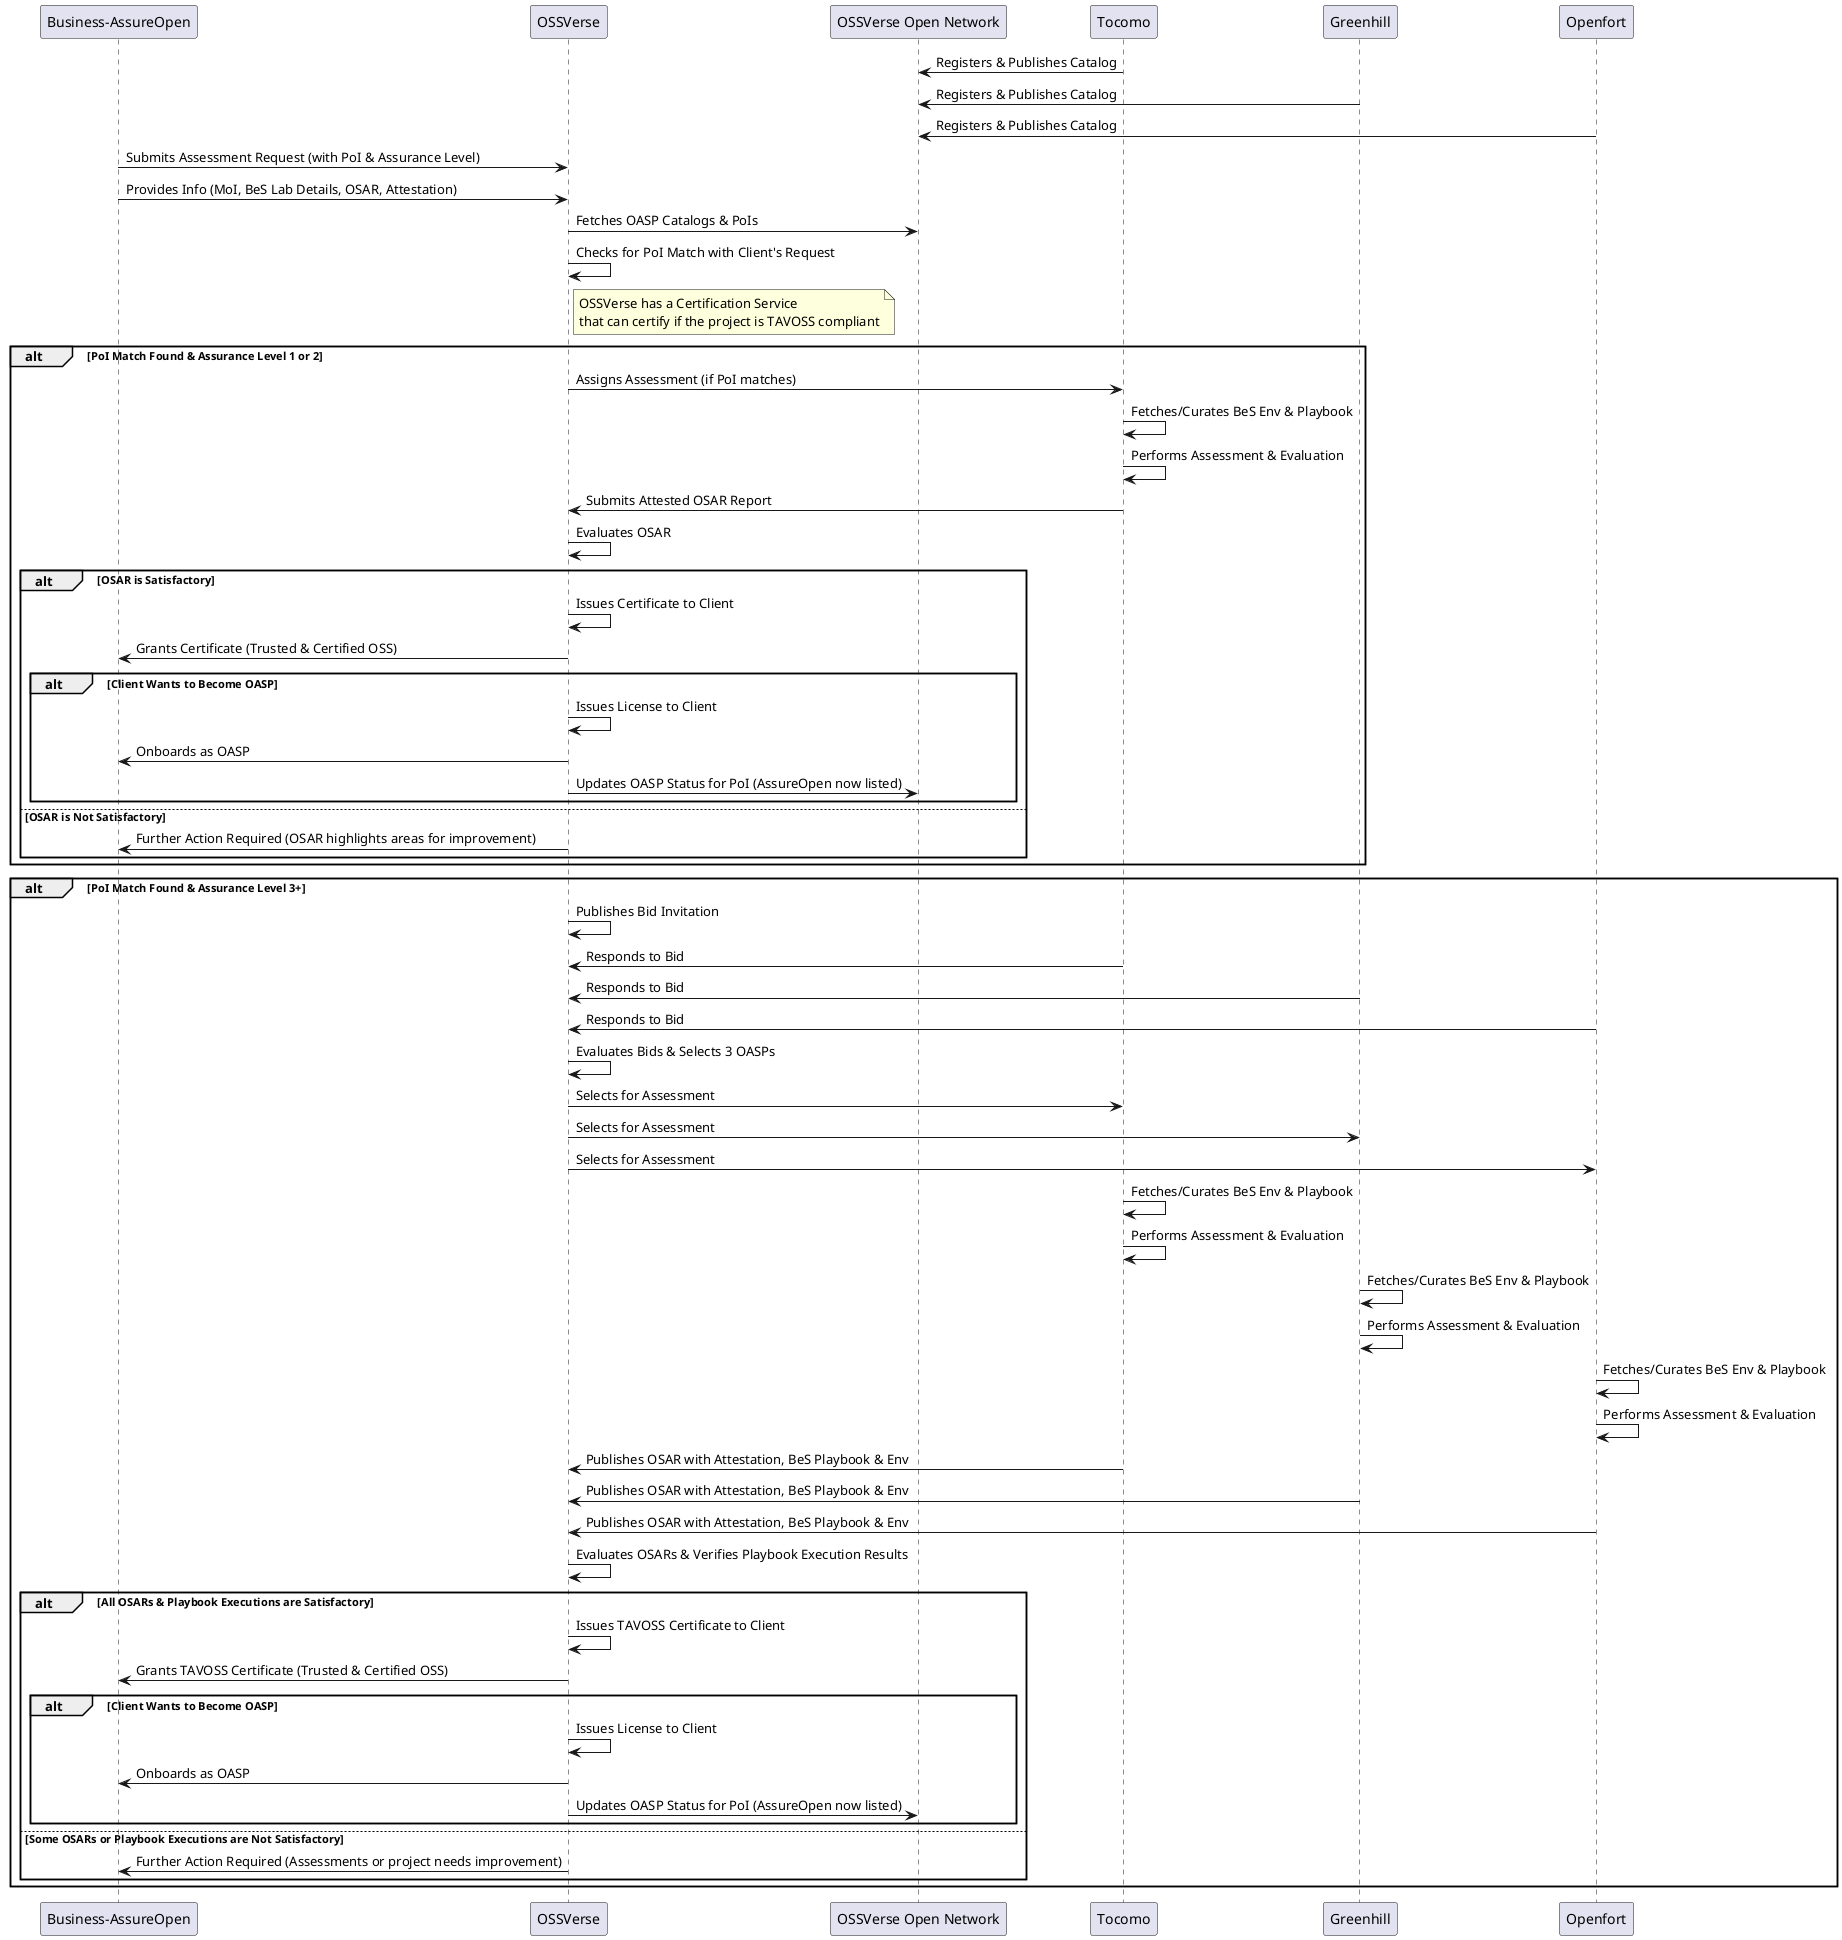 @startuml
participant "Business-AssureOpen" as Client
participant OSSVerse 
participant "OSSVerse Open Network" as Beckn
participant Tocomo
participant Greenhill
participant Openfort

Tocomo -> Beckn: Registers & Publishes Catalog
Greenhill -> Beckn: Registers & Publishes Catalog
Openfort -> Beckn: Registers & Publishes Catalog

Client -> OSSVerse: Submits Assessment Request (with PoI & Assurance Level)
Client -> OSSVerse: Provides Info (MoI, BeS Lab Details, OSAR, Attestation)
OSSVerse -> Beckn: Fetches OASP Catalogs & PoIs
OSSVerse -> OSSVerse: Checks for PoI Match with Client's Request

note right of OSSVerse: OSSVerse has a Certification Service\nthat can certify if the project is TAVOSS compliant

alt PoI Match Found & Assurance Level 1 or 2
    OSSVerse -> Tocomo: Assigns Assessment (if PoI matches)
    Tocomo -> Tocomo: Fetches/Curates BeS Env & Playbook
    Tocomo -> Tocomo: Performs Assessment & Evaluation
    Tocomo -> OSSVerse: Submits Attested OSAR Report
    OSSVerse -> OSSVerse: Evaluates OSAR
    alt OSAR is Satisfactory
        OSSVerse -> OSSVerse: Issues Certificate to Client
        OSSVerse -> Client: Grants Certificate (Trusted & Certified OSS)
        alt Client Wants to Become OASP
            OSSVerse -> OSSVerse: Issues License to Client
            OSSVerse -> Client: Onboards as OASP
            OSSVerse -> Beckn: Updates OASP Status for PoI (AssureOpen now listed)
        end 
    else OSAR is Not Satisfactory
        OSSVerse -> Client: Further Action Required (OSAR highlights areas for improvement)
    end
end

alt PoI Match Found & Assurance Level 3+
    OSSVerse -> OSSVerse: Publishes Bid Invitation
    Tocomo -> OSSVerse: Responds to Bid
    Greenhill -> OSSVerse: Responds to Bid
    Openfort -> OSSVerse: Responds to Bid
    OSSVerse -> OSSVerse: Evaluates Bids & Selects 3 OASPs
    OSSVerse -> Tocomo: Selects for Assessment
    OSSVerse -> Greenhill: Selects for Assessment
    OSSVerse -> Openfort: Selects for Assessment
    Tocomo -> Tocomo: Fetches/Curates BeS Env & Playbook
    Tocomo -> Tocomo: Performs Assessment & Evaluation
    Greenhill -> Greenhill: Fetches/Curates BeS Env & Playbook
    Greenhill -> Greenhill: Performs Assessment & Evaluation
    Openfort -> Openfort: Fetches/Curates BeS Env & Playbook
    Openfort -> Openfort: Performs Assessment & Evaluation
    Tocomo -> OSSVerse: Publishes OSAR with Attestation, BeS Playbook & Env
    Greenhill -> OSSVerse: Publishes OSAR with Attestation, BeS Playbook & Env
    Openfort -> OSSVerse: Publishes OSAR with Attestation, BeS Playbook & Env
    OSSVerse -> OSSVerse: Evaluates OSARs & Verifies Playbook Execution Results
    alt All OSARs & Playbook Executions are Satisfactory
        OSSVerse -> OSSVerse: Issues TAVOSS Certificate to Client
        OSSVerse -> Client: Grants TAVOSS Certificate (Trusted & Certified OSS) 
        alt Client Wants to Become OASP
            OSSVerse -> OSSVerse: Issues License to Client
            OSSVerse -> Client: Onboards as OASP
            OSSVerse -> Beckn: Updates OASP Status for PoI (AssureOpen now listed)
        end
    else Some OSARs or Playbook Executions are Not Satisfactory
        OSSVerse -> Client: Further Action Required (Assessments or project needs improvement)
    end
end
@enduml